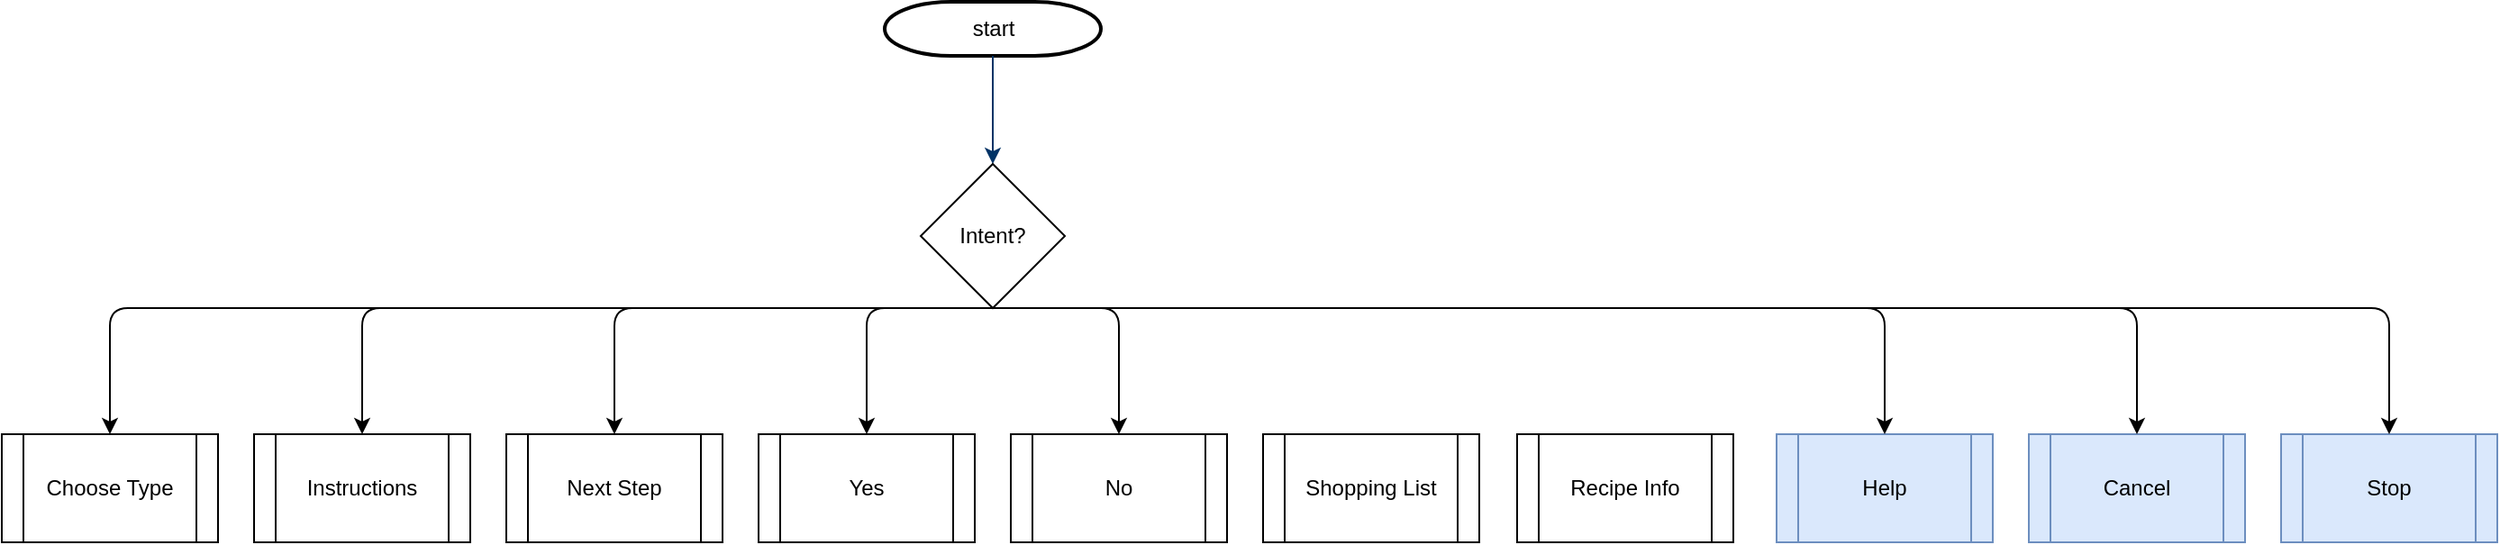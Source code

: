<mxfile version="14.4.4" type="github">
  <diagram id="GcCpzSjpjLiUIuC4UVGI" name="Page-1">
    <mxGraphModel dx="877" dy="1103" grid="1" gridSize="10" guides="1" tooltips="1" connect="1" arrows="1" fold="1" page="1" pageScale="1" pageWidth="1169" pageHeight="827" math="0" shadow="0">
      <root>
        <mxCell id="0" />
        <mxCell id="1" parent="0" />
        <mxCell id="Ubfi9WwzmiQuB3az_xoT-1" value="start" style="shape=mxgraph.flowchart.terminator;strokeWidth=2;gradientColor=none;gradientDirection=north;fontStyle=0;html=1;" vertex="1" parent="1">
          <mxGeometry x="525" y="40" width="120" height="30" as="geometry" />
        </mxCell>
        <mxCell id="Ubfi9WwzmiQuB3az_xoT-2" style="fontStyle=1;strokeColor=#003366;strokeWidth=1;html=1;" edge="1" parent="1" source="Ubfi9WwzmiQuB3az_xoT-1">
          <mxGeometry relative="1" as="geometry">
            <mxPoint x="585" y="130.0" as="targetPoint" />
          </mxGeometry>
        </mxCell>
        <mxCell id="Ubfi9WwzmiQuB3az_xoT-3" value="Intent?" style="rhombus;whiteSpace=wrap;html=1;" vertex="1" parent="1">
          <mxGeometry x="545" y="130" width="80" height="80" as="geometry" />
        </mxCell>
        <mxCell id="Ubfi9WwzmiQuB3az_xoT-4" value="Choose Type" style="shape=process;whiteSpace=wrap;html=1;backgroundOutline=1;" vertex="1" parent="1">
          <mxGeometry x="35" y="280" width="120" height="60" as="geometry" />
        </mxCell>
        <mxCell id="Ubfi9WwzmiQuB3az_xoT-5" value="" style="endArrow=classic;html=1;exitX=0.5;exitY=1;exitDx=0;exitDy=0;entryX=0.5;entryY=0;entryDx=0;entryDy=0;" edge="1" parent="1" source="Ubfi9WwzmiQuB3az_xoT-3" target="Ubfi9WwzmiQuB3az_xoT-4">
          <mxGeometry width="50" height="50" relative="1" as="geometry">
            <mxPoint x="490" y="340" as="sourcePoint" />
            <mxPoint x="540" y="290" as="targetPoint" />
            <Array as="points">
              <mxPoint x="95" y="210" />
            </Array>
          </mxGeometry>
        </mxCell>
        <mxCell id="Ubfi9WwzmiQuB3az_xoT-6" value="Instructions" style="shape=process;whiteSpace=wrap;html=1;backgroundOutline=1;" vertex="1" parent="1">
          <mxGeometry x="175" y="280" width="120" height="60" as="geometry" />
        </mxCell>
        <mxCell id="Ubfi9WwzmiQuB3az_xoT-7" value="Next Step" style="shape=process;whiteSpace=wrap;html=1;backgroundOutline=1;" vertex="1" parent="1">
          <mxGeometry x="315" y="280" width="120" height="60" as="geometry" />
        </mxCell>
        <mxCell id="Ubfi9WwzmiQuB3az_xoT-8" value="Yes" style="shape=process;whiteSpace=wrap;html=1;backgroundOutline=1;" vertex="1" parent="1">
          <mxGeometry x="455" y="280" width="120" height="60" as="geometry" />
        </mxCell>
        <mxCell id="Ubfi9WwzmiQuB3az_xoT-9" value="No" style="shape=process;whiteSpace=wrap;html=1;backgroundOutline=1;" vertex="1" parent="1">
          <mxGeometry x="595" y="280" width="120" height="60" as="geometry" />
        </mxCell>
        <mxCell id="Ubfi9WwzmiQuB3az_xoT-10" value="Help" style="shape=process;whiteSpace=wrap;html=1;backgroundOutline=1;fillColor=#dae8fc;strokeColor=#6c8ebf;" vertex="1" parent="1">
          <mxGeometry x="1020" y="280" width="120" height="60" as="geometry" />
        </mxCell>
        <mxCell id="Ubfi9WwzmiQuB3az_xoT-11" value="Cancel" style="shape=process;whiteSpace=wrap;html=1;backgroundOutline=1;fillColor=#dae8fc;strokeColor=#6c8ebf;" vertex="1" parent="1">
          <mxGeometry x="1160" y="280" width="120" height="60" as="geometry" />
        </mxCell>
        <mxCell id="Ubfi9WwzmiQuB3az_xoT-12" value="Stop" style="shape=process;whiteSpace=wrap;html=1;backgroundOutline=1;fillColor=#dae8fc;strokeColor=#6c8ebf;" vertex="1" parent="1">
          <mxGeometry x="1300" y="280" width="120" height="60" as="geometry" />
        </mxCell>
        <mxCell id="Ubfi9WwzmiQuB3az_xoT-13" value="" style="endArrow=classic;html=1;exitX=0.5;exitY=1;exitDx=0;exitDy=0;entryX=0.5;entryY=0;entryDx=0;entryDy=0;" edge="1" parent="1" source="Ubfi9WwzmiQuB3az_xoT-3" target="Ubfi9WwzmiQuB3az_xoT-6">
          <mxGeometry width="50" height="50" relative="1" as="geometry">
            <mxPoint x="620" y="480" as="sourcePoint" />
            <mxPoint x="670" y="430" as="targetPoint" />
            <Array as="points">
              <mxPoint x="235" y="210" />
            </Array>
          </mxGeometry>
        </mxCell>
        <mxCell id="Ubfi9WwzmiQuB3az_xoT-14" value="" style="endArrow=classic;html=1;exitX=0.5;exitY=1;exitDx=0;exitDy=0;entryX=0.5;entryY=0;entryDx=0;entryDy=0;" edge="1" parent="1" source="Ubfi9WwzmiQuB3az_xoT-3" target="Ubfi9WwzmiQuB3az_xoT-7">
          <mxGeometry width="50" height="50" relative="1" as="geometry">
            <mxPoint x="580" y="210" as="sourcePoint" />
            <mxPoint x="670" y="430" as="targetPoint" />
            <Array as="points">
              <mxPoint x="375" y="210" />
            </Array>
          </mxGeometry>
        </mxCell>
        <mxCell id="Ubfi9WwzmiQuB3az_xoT-15" value="" style="endArrow=classic;html=1;exitX=0.5;exitY=1;exitDx=0;exitDy=0;entryX=0.5;entryY=0;entryDx=0;entryDy=0;" edge="1" parent="1" source="Ubfi9WwzmiQuB3az_xoT-3" target="Ubfi9WwzmiQuB3az_xoT-10">
          <mxGeometry width="50" height="50" relative="1" as="geometry">
            <mxPoint x="575" y="210.0" as="sourcePoint" />
            <mxPoint x="790" y="280.0" as="targetPoint" />
            <Array as="points">
              <mxPoint x="795" y="210" />
              <mxPoint x="1080" y="210" />
            </Array>
          </mxGeometry>
        </mxCell>
        <mxCell id="Ubfi9WwzmiQuB3az_xoT-16" value="" style="endArrow=classic;html=1;exitX=0.5;exitY=1;exitDx=0;exitDy=0;entryX=0.5;entryY=0;entryDx=0;entryDy=0;" edge="1" parent="1" source="Ubfi9WwzmiQuB3az_xoT-3" target="Ubfi9WwzmiQuB3az_xoT-11">
          <mxGeometry width="50" height="50" relative="1" as="geometry">
            <mxPoint x="870" y="480" as="sourcePoint" />
            <mxPoint x="920" y="430" as="targetPoint" />
            <Array as="points">
              <mxPoint x="935" y="210" />
              <mxPoint x="1220" y="210" />
            </Array>
          </mxGeometry>
        </mxCell>
        <mxCell id="Ubfi9WwzmiQuB3az_xoT-17" value="" style="endArrow=classic;html=1;entryX=0.5;entryY=0;entryDx=0;entryDy=0;exitX=0.5;exitY=1;exitDx=0;exitDy=0;" edge="1" parent="1" source="Ubfi9WwzmiQuB3az_xoT-3" target="Ubfi9WwzmiQuB3az_xoT-12">
          <mxGeometry width="50" height="50" relative="1" as="geometry">
            <mxPoint x="590" y="210" as="sourcePoint" />
            <mxPoint x="945" y="290.0" as="targetPoint" />
            <Array as="points">
              <mxPoint x="1075" y="210" />
              <mxPoint x="1360" y="210" />
            </Array>
          </mxGeometry>
        </mxCell>
        <mxCell id="Ubfi9WwzmiQuB3az_xoT-18" value="" style="endArrow=classic;html=1;exitX=0.5;exitY=1;exitDx=0;exitDy=0;entryX=0.5;entryY=0;entryDx=0;entryDy=0;" edge="1" parent="1" source="Ubfi9WwzmiQuB3az_xoT-3" target="Ubfi9WwzmiQuB3az_xoT-8">
          <mxGeometry width="50" height="50" relative="1" as="geometry">
            <mxPoint x="370" y="480" as="sourcePoint" />
            <mxPoint x="420" y="430" as="targetPoint" />
            <Array as="points">
              <mxPoint x="515" y="210" />
            </Array>
          </mxGeometry>
        </mxCell>
        <mxCell id="Ubfi9WwzmiQuB3az_xoT-19" value="" style="endArrow=classic;html=1;entryX=0.5;entryY=0;entryDx=0;entryDy=0;exitX=0.5;exitY=1;exitDx=0;exitDy=0;" edge="1" parent="1" source="Ubfi9WwzmiQuB3az_xoT-3" target="Ubfi9WwzmiQuB3az_xoT-9">
          <mxGeometry width="50" height="50" relative="1" as="geometry">
            <mxPoint x="580" y="200" as="sourcePoint" />
            <mxPoint x="525" y="290.0" as="targetPoint" />
            <Array as="points">
              <mxPoint x="655" y="210" />
            </Array>
          </mxGeometry>
        </mxCell>
        <mxCell id="Ubfi9WwzmiQuB3az_xoT-20" value="Shopping List" style="shape=process;whiteSpace=wrap;html=1;backgroundOutline=1;" vertex="1" parent="1">
          <mxGeometry x="735" y="280" width="120" height="60" as="geometry" />
        </mxCell>
        <mxCell id="Ubfi9WwzmiQuB3az_xoT-21" value="Recipe Info" style="shape=process;whiteSpace=wrap;html=1;backgroundOutline=1;" vertex="1" parent="1">
          <mxGeometry x="876" y="280" width="120" height="60" as="geometry" />
        </mxCell>
      </root>
    </mxGraphModel>
  </diagram>
</mxfile>
